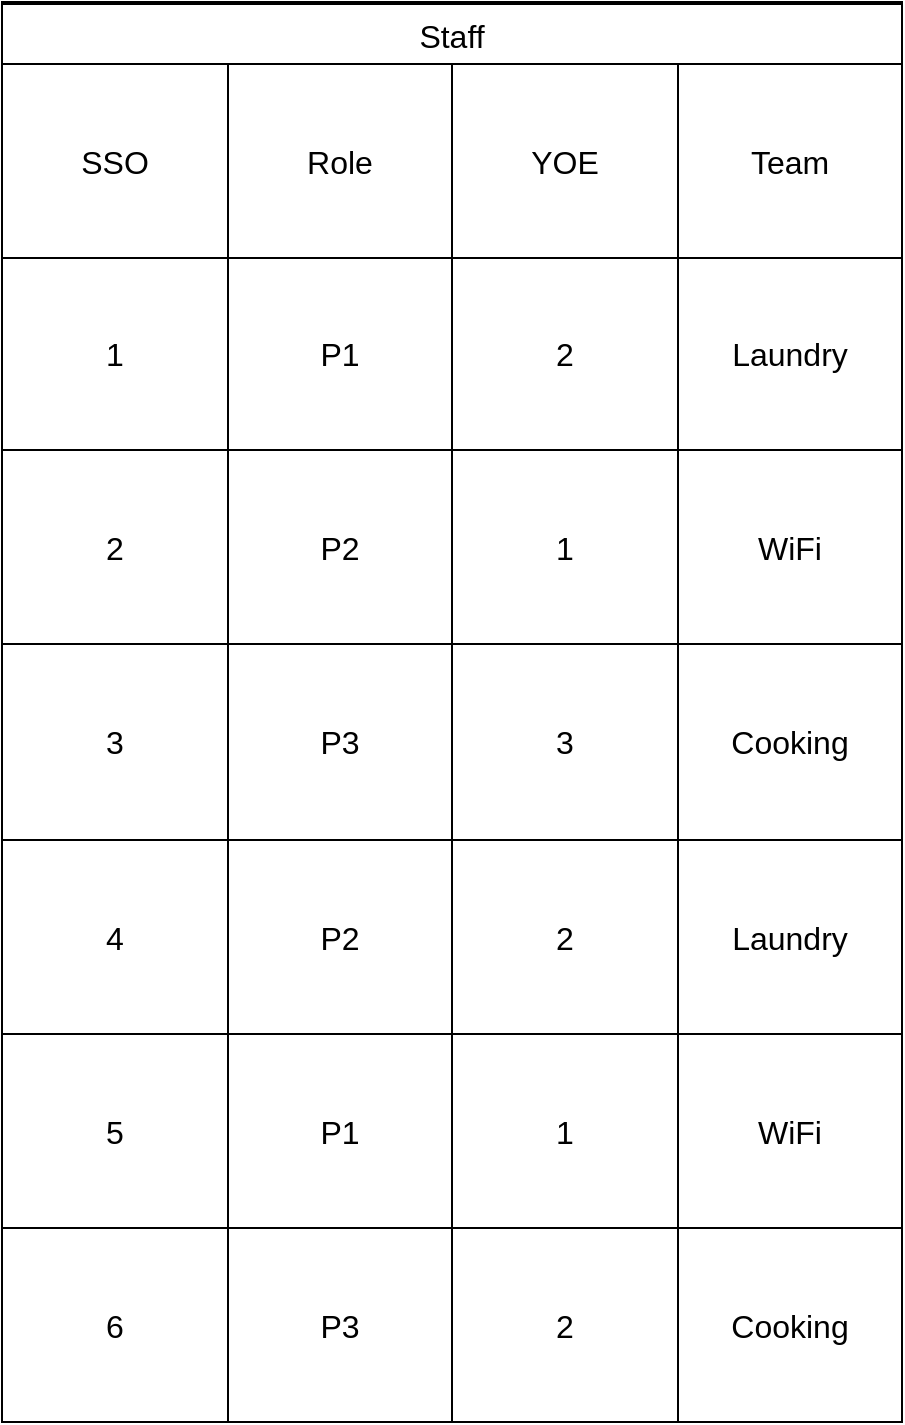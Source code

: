 <mxfile>
    <diagram id="SgefPvUv5syxWSfpZcVc" name="Page-1">
        <mxGraphModel dx="646" dy="1166" grid="1" gridSize="10" guides="1" tooltips="1" connect="1" arrows="1" fold="1" page="1" pageScale="1" pageWidth="850" pageHeight="1100" math="0" shadow="0">
            <root>
                <mxCell id="0"/>
                <mxCell id="1" parent="0"/>
                <mxCell id="39" value="" style="group" vertex="1" connectable="0" parent="1">
                    <mxGeometry x="30" y="90" width="450" height="710" as="geometry"/>
                </mxCell>
                <mxCell id="38" value="" style="rounded=0;whiteSpace=wrap;html=1;" vertex="1" parent="39">
                    <mxGeometry width="450" height="710" as="geometry"/>
                </mxCell>
                <mxCell id="2" value="Staff" style="shape=table;startSize=30;container=1;collapsible=0;childLayout=tableLayout;strokeColor=default;fontSize=16;" vertex="1" parent="39">
                    <mxGeometry y="1" width="450" height="709" as="geometry"/>
                </mxCell>
                <mxCell id="3" value="" style="shape=tableRow;horizontal=0;startSize=0;swimlaneHead=0;swimlaneBody=0;strokeColor=inherit;top=0;left=0;bottom=0;right=0;collapsible=0;dropTarget=0;fillColor=none;points=[[0,0.5],[1,0.5]];portConstraint=eastwest;fontSize=16;" vertex="1" parent="2">
                    <mxGeometry y="30" width="450" height="97" as="geometry"/>
                </mxCell>
                <mxCell id="4" value="SSO" style="shape=partialRectangle;html=1;whiteSpace=wrap;connectable=0;strokeColor=inherit;overflow=hidden;fillColor=none;top=0;left=0;bottom=0;right=0;pointerEvents=1;fontSize=16;" vertex="1" parent="3">
                    <mxGeometry width="113" height="97" as="geometry">
                        <mxRectangle width="113" height="97" as="alternateBounds"/>
                    </mxGeometry>
                </mxCell>
                <mxCell id="5" value="Role" style="shape=partialRectangle;html=1;whiteSpace=wrap;connectable=0;strokeColor=inherit;overflow=hidden;fillColor=none;top=0;left=0;bottom=0;right=0;pointerEvents=1;fontSize=16;" vertex="1" parent="3">
                    <mxGeometry x="113" width="112" height="97" as="geometry">
                        <mxRectangle width="112" height="97" as="alternateBounds"/>
                    </mxGeometry>
                </mxCell>
                <mxCell id="6" value="YOE" style="shape=partialRectangle;html=1;whiteSpace=wrap;connectable=0;strokeColor=inherit;overflow=hidden;fillColor=none;top=0;left=0;bottom=0;right=0;pointerEvents=1;fontSize=16;" vertex="1" parent="3">
                    <mxGeometry x="225" width="113" height="97" as="geometry">
                        <mxRectangle width="113" height="97" as="alternateBounds"/>
                    </mxGeometry>
                </mxCell>
                <mxCell id="15" value="Team" style="shape=partialRectangle;html=1;whiteSpace=wrap;connectable=0;strokeColor=inherit;overflow=hidden;fillColor=none;top=0;left=0;bottom=0;right=0;pointerEvents=1;fontSize=16;" vertex="1" parent="3">
                    <mxGeometry x="338" width="112" height="97" as="geometry">
                        <mxRectangle width="112" height="97" as="alternateBounds"/>
                    </mxGeometry>
                </mxCell>
                <mxCell id="7" value="" style="shape=tableRow;horizontal=0;startSize=0;swimlaneHead=0;swimlaneBody=0;strokeColor=inherit;top=0;left=0;bottom=0;right=0;collapsible=0;dropTarget=0;fillColor=none;points=[[0,0.5],[1,0.5]];portConstraint=eastwest;fontSize=16;" vertex="1" parent="2">
                    <mxGeometry y="127" width="450" height="96" as="geometry"/>
                </mxCell>
                <mxCell id="8" value="1" style="shape=partialRectangle;html=1;whiteSpace=wrap;connectable=0;strokeColor=inherit;overflow=hidden;fillColor=none;top=0;left=0;bottom=0;right=0;pointerEvents=1;fontSize=16;" vertex="1" parent="7">
                    <mxGeometry width="113" height="96" as="geometry">
                        <mxRectangle width="113" height="96" as="alternateBounds"/>
                    </mxGeometry>
                </mxCell>
                <mxCell id="9" value="P1" style="shape=partialRectangle;html=1;whiteSpace=wrap;connectable=0;strokeColor=inherit;overflow=hidden;fillColor=none;top=0;left=0;bottom=0;right=0;pointerEvents=1;fontSize=16;" vertex="1" parent="7">
                    <mxGeometry x="113" width="112" height="96" as="geometry">
                        <mxRectangle width="112" height="96" as="alternateBounds"/>
                    </mxGeometry>
                </mxCell>
                <mxCell id="10" value="2" style="shape=partialRectangle;html=1;whiteSpace=wrap;connectable=0;strokeColor=inherit;overflow=hidden;fillColor=none;top=0;left=0;bottom=0;right=0;pointerEvents=1;fontSize=16;" vertex="1" parent="7">
                    <mxGeometry x="225" width="113" height="96" as="geometry">
                        <mxRectangle width="113" height="96" as="alternateBounds"/>
                    </mxGeometry>
                </mxCell>
                <mxCell id="16" value="Laundry" style="shape=partialRectangle;html=1;whiteSpace=wrap;connectable=0;strokeColor=inherit;overflow=hidden;fillColor=none;top=0;left=0;bottom=0;right=0;pointerEvents=1;fontSize=16;" vertex="1" parent="7">
                    <mxGeometry x="338" width="112" height="96" as="geometry">
                        <mxRectangle width="112" height="96" as="alternateBounds"/>
                    </mxGeometry>
                </mxCell>
                <mxCell id="11" value="" style="shape=tableRow;horizontal=0;startSize=0;swimlaneHead=0;swimlaneBody=0;strokeColor=inherit;top=0;left=0;bottom=0;right=0;collapsible=0;dropTarget=0;fillColor=none;points=[[0,0.5],[1,0.5]];portConstraint=eastwest;fontSize=16;" vertex="1" parent="2">
                    <mxGeometry y="223" width="450" height="97" as="geometry"/>
                </mxCell>
                <mxCell id="12" value="2" style="shape=partialRectangle;html=1;whiteSpace=wrap;connectable=0;strokeColor=inherit;overflow=hidden;fillColor=none;top=0;left=0;bottom=0;right=0;pointerEvents=1;fontSize=16;" vertex="1" parent="11">
                    <mxGeometry width="113" height="97" as="geometry">
                        <mxRectangle width="113" height="97" as="alternateBounds"/>
                    </mxGeometry>
                </mxCell>
                <mxCell id="13" value="P2" style="shape=partialRectangle;html=1;whiteSpace=wrap;connectable=0;strokeColor=inherit;overflow=hidden;fillColor=none;top=0;left=0;bottom=0;right=0;pointerEvents=1;fontSize=16;" vertex="1" parent="11">
                    <mxGeometry x="113" width="112" height="97" as="geometry">
                        <mxRectangle width="112" height="97" as="alternateBounds"/>
                    </mxGeometry>
                </mxCell>
                <mxCell id="14" value="1" style="shape=partialRectangle;html=1;whiteSpace=wrap;connectable=0;strokeColor=inherit;overflow=hidden;fillColor=none;top=0;left=0;bottom=0;right=0;pointerEvents=1;fontSize=16;" vertex="1" parent="11">
                    <mxGeometry x="225" width="113" height="97" as="geometry">
                        <mxRectangle width="113" height="97" as="alternateBounds"/>
                    </mxGeometry>
                </mxCell>
                <mxCell id="17" value="WiFi" style="shape=partialRectangle;html=1;whiteSpace=wrap;connectable=0;strokeColor=inherit;overflow=hidden;fillColor=none;top=0;left=0;bottom=0;right=0;pointerEvents=1;fontSize=16;" vertex="1" parent="11">
                    <mxGeometry x="338" width="112" height="97" as="geometry">
                        <mxRectangle width="112" height="97" as="alternateBounds"/>
                    </mxGeometry>
                </mxCell>
                <mxCell id="18" style="shape=tableRow;horizontal=0;startSize=0;swimlaneHead=0;swimlaneBody=0;strokeColor=inherit;top=0;left=0;bottom=0;right=0;collapsible=0;dropTarget=0;fillColor=none;points=[[0,0.5],[1,0.5]];portConstraint=eastwest;fontSize=16;" vertex="1" parent="2">
                    <mxGeometry y="320" width="450" height="98" as="geometry"/>
                </mxCell>
                <mxCell id="19" value="3" style="shape=partialRectangle;html=1;whiteSpace=wrap;connectable=0;strokeColor=inherit;overflow=hidden;fillColor=none;top=0;left=0;bottom=0;right=0;pointerEvents=1;fontSize=16;" vertex="1" parent="18">
                    <mxGeometry width="113" height="98" as="geometry">
                        <mxRectangle width="113" height="98" as="alternateBounds"/>
                    </mxGeometry>
                </mxCell>
                <mxCell id="20" value="P3" style="shape=partialRectangle;html=1;whiteSpace=wrap;connectable=0;strokeColor=inherit;overflow=hidden;fillColor=none;top=0;left=0;bottom=0;right=0;pointerEvents=1;fontSize=16;" vertex="1" parent="18">
                    <mxGeometry x="113" width="112" height="98" as="geometry">
                        <mxRectangle width="112" height="98" as="alternateBounds"/>
                    </mxGeometry>
                </mxCell>
                <mxCell id="21" value="3" style="shape=partialRectangle;html=1;whiteSpace=wrap;connectable=0;strokeColor=inherit;overflow=hidden;fillColor=none;top=0;left=0;bottom=0;right=0;pointerEvents=1;fontSize=16;" vertex="1" parent="18">
                    <mxGeometry x="225" width="113" height="98" as="geometry">
                        <mxRectangle width="113" height="98" as="alternateBounds"/>
                    </mxGeometry>
                </mxCell>
                <mxCell id="22" value="Cooking" style="shape=partialRectangle;html=1;whiteSpace=wrap;connectable=0;strokeColor=inherit;overflow=hidden;fillColor=none;top=0;left=0;bottom=0;right=0;pointerEvents=1;fontSize=16;" vertex="1" parent="18">
                    <mxGeometry x="338" width="112" height="98" as="geometry">
                        <mxRectangle width="112" height="98" as="alternateBounds"/>
                    </mxGeometry>
                </mxCell>
                <mxCell id="23" style="shape=tableRow;horizontal=0;startSize=0;swimlaneHead=0;swimlaneBody=0;strokeColor=inherit;top=0;left=0;bottom=0;right=0;collapsible=0;dropTarget=0;fillColor=none;points=[[0,0.5],[1,0.5]];portConstraint=eastwest;fontSize=16;" vertex="1" parent="2">
                    <mxGeometry y="418" width="450" height="97" as="geometry"/>
                </mxCell>
                <mxCell id="24" value="4" style="shape=partialRectangle;html=1;whiteSpace=wrap;connectable=0;strokeColor=inherit;overflow=hidden;fillColor=none;top=0;left=0;bottom=0;right=0;pointerEvents=1;fontSize=16;" vertex="1" parent="23">
                    <mxGeometry width="113" height="97" as="geometry">
                        <mxRectangle width="113" height="97" as="alternateBounds"/>
                    </mxGeometry>
                </mxCell>
                <mxCell id="25" value="P2" style="shape=partialRectangle;html=1;whiteSpace=wrap;connectable=0;strokeColor=inherit;overflow=hidden;fillColor=none;top=0;left=0;bottom=0;right=0;pointerEvents=1;fontSize=16;" vertex="1" parent="23">
                    <mxGeometry x="113" width="112" height="97" as="geometry">
                        <mxRectangle width="112" height="97" as="alternateBounds"/>
                    </mxGeometry>
                </mxCell>
                <mxCell id="26" value="2" style="shape=partialRectangle;html=1;whiteSpace=wrap;connectable=0;strokeColor=inherit;overflow=hidden;fillColor=none;top=0;left=0;bottom=0;right=0;pointerEvents=1;fontSize=16;" vertex="1" parent="23">
                    <mxGeometry x="225" width="113" height="97" as="geometry">
                        <mxRectangle width="113" height="97" as="alternateBounds"/>
                    </mxGeometry>
                </mxCell>
                <mxCell id="27" value="Laundry" style="shape=partialRectangle;html=1;whiteSpace=wrap;connectable=0;strokeColor=inherit;overflow=hidden;fillColor=none;top=0;left=0;bottom=0;right=0;pointerEvents=1;fontSize=16;" vertex="1" parent="23">
                    <mxGeometry x="338" width="112" height="97" as="geometry">
                        <mxRectangle width="112" height="97" as="alternateBounds"/>
                    </mxGeometry>
                </mxCell>
                <mxCell id="28" style="shape=tableRow;horizontal=0;startSize=0;swimlaneHead=0;swimlaneBody=0;strokeColor=inherit;top=0;left=0;bottom=0;right=0;collapsible=0;dropTarget=0;fillColor=none;points=[[0,0.5],[1,0.5]];portConstraint=eastwest;fontSize=16;" vertex="1" parent="2">
                    <mxGeometry y="515" width="450" height="97" as="geometry"/>
                </mxCell>
                <mxCell id="29" value="5" style="shape=partialRectangle;html=1;whiteSpace=wrap;connectable=0;strokeColor=inherit;overflow=hidden;fillColor=none;top=0;left=0;bottom=0;right=0;pointerEvents=1;fontSize=16;" vertex="1" parent="28">
                    <mxGeometry width="113" height="97" as="geometry">
                        <mxRectangle width="113" height="97" as="alternateBounds"/>
                    </mxGeometry>
                </mxCell>
                <mxCell id="30" value="P1" style="shape=partialRectangle;html=1;whiteSpace=wrap;connectable=0;strokeColor=inherit;overflow=hidden;fillColor=none;top=0;left=0;bottom=0;right=0;pointerEvents=1;fontSize=16;" vertex="1" parent="28">
                    <mxGeometry x="113" width="112" height="97" as="geometry">
                        <mxRectangle width="112" height="97" as="alternateBounds"/>
                    </mxGeometry>
                </mxCell>
                <mxCell id="31" value="1" style="shape=partialRectangle;html=1;whiteSpace=wrap;connectable=0;strokeColor=inherit;overflow=hidden;fillColor=none;top=0;left=0;bottom=0;right=0;pointerEvents=1;fontSize=16;" vertex="1" parent="28">
                    <mxGeometry x="225" width="113" height="97" as="geometry">
                        <mxRectangle width="113" height="97" as="alternateBounds"/>
                    </mxGeometry>
                </mxCell>
                <mxCell id="32" value="WiFi" style="shape=partialRectangle;html=1;whiteSpace=wrap;connectable=0;strokeColor=inherit;overflow=hidden;fillColor=none;top=0;left=0;bottom=0;right=0;pointerEvents=1;fontSize=16;" vertex="1" parent="28">
                    <mxGeometry x="338" width="112" height="97" as="geometry">
                        <mxRectangle width="112" height="97" as="alternateBounds"/>
                    </mxGeometry>
                </mxCell>
                <mxCell id="33" style="shape=tableRow;horizontal=0;startSize=0;swimlaneHead=0;swimlaneBody=0;strokeColor=inherit;top=0;left=0;bottom=0;right=0;collapsible=0;dropTarget=0;fillColor=none;points=[[0,0.5],[1,0.5]];portConstraint=eastwest;fontSize=16;" vertex="1" parent="2">
                    <mxGeometry y="612" width="450" height="97" as="geometry"/>
                </mxCell>
                <mxCell id="34" value="6" style="shape=partialRectangle;html=1;whiteSpace=wrap;connectable=0;strokeColor=inherit;overflow=hidden;fillColor=none;top=0;left=0;bottom=0;right=0;pointerEvents=1;fontSize=16;" vertex="1" parent="33">
                    <mxGeometry width="113" height="97" as="geometry">
                        <mxRectangle width="113" height="97" as="alternateBounds"/>
                    </mxGeometry>
                </mxCell>
                <mxCell id="35" value="P3" style="shape=partialRectangle;html=1;whiteSpace=wrap;connectable=0;strokeColor=inherit;overflow=hidden;fillColor=none;top=0;left=0;bottom=0;right=0;pointerEvents=1;fontSize=16;" vertex="1" parent="33">
                    <mxGeometry x="113" width="112" height="97" as="geometry">
                        <mxRectangle width="112" height="97" as="alternateBounds"/>
                    </mxGeometry>
                </mxCell>
                <mxCell id="36" value="2" style="shape=partialRectangle;html=1;whiteSpace=wrap;connectable=0;strokeColor=inherit;overflow=hidden;fillColor=none;top=0;left=0;bottom=0;right=0;pointerEvents=1;fontSize=16;" vertex="1" parent="33">
                    <mxGeometry x="225" width="113" height="97" as="geometry">
                        <mxRectangle width="113" height="97" as="alternateBounds"/>
                    </mxGeometry>
                </mxCell>
                <mxCell id="37" value="Cooking" style="shape=partialRectangle;html=1;whiteSpace=wrap;connectable=0;strokeColor=inherit;overflow=hidden;fillColor=none;top=0;left=0;bottom=0;right=0;pointerEvents=1;fontSize=16;" vertex="1" parent="33">
                    <mxGeometry x="338" width="112" height="97" as="geometry">
                        <mxRectangle width="112" height="97" as="alternateBounds"/>
                    </mxGeometry>
                </mxCell>
            </root>
        </mxGraphModel>
    </diagram>
</mxfile>
